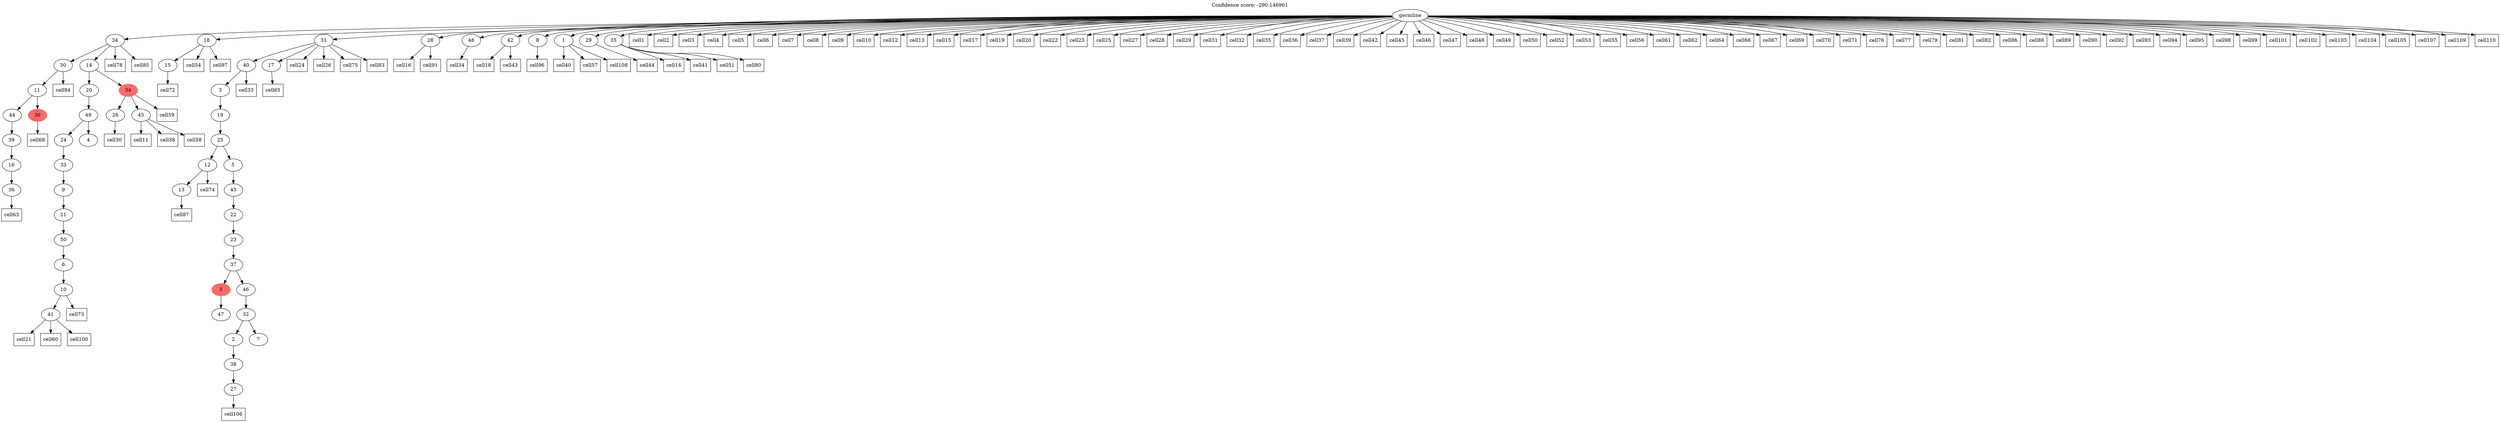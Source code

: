 digraph g {
	"50" -> "51";
	"51" [label="36"];
	"49" -> "50";
	"50" [label="16"];
	"48" -> "49";
	"49" [label="39"];
	"47" -> "48";
	"48" [label="44"];
	"47" -> "52";
	"52" [color=indianred1, style=filled, label="30"];
	"46" -> "47";
	"47" [label="11"];
	"43" -> "44";
	"44" [label="41"];
	"42" -> "43";
	"43" [label="10"];
	"41" -> "42";
	"42" [label="6"];
	"40" -> "41";
	"41" [label="50"];
	"39" -> "40";
	"40" [label="21"];
	"38" -> "39";
	"39" [label="9"];
	"37" -> "38";
	"38" [label="33"];
	"36" -> "37";
	"37" [label="24"];
	"36" -> "45";
	"45" [label="4"];
	"35" -> "36";
	"36" [label="49"];
	"32" -> "33";
	"33" [label="26"];
	"32" -> "34";
	"34" [label="45"];
	"31" -> "32";
	"32" [color=indianred1, style=filled, label="34"];
	"31" -> "35";
	"35" [label="20"];
	"30" -> "31";
	"31" [label="14"];
	"30" -> "46";
	"46" [label="30"];
	"22" -> "23";
	"23" [label="15"];
	"19" -> "20";
	"20" [label="13"];
	"17" -> "18";
	"18" [label="47"];
	"14" -> "15";
	"15" [label="27"];
	"13" -> "14";
	"14" [label="38"];
	"12" -> "13";
	"13" [label="2"];
	"12" -> "16";
	"16" [label="7"];
	"11" -> "12";
	"12" [label="32"];
	"10" -> "11";
	"11" [label="46"];
	"10" -> "17";
	"17" [color=indianred1, style=filled, label="3"];
	"9" -> "10";
	"10" [label="37"];
	"8" -> "9";
	"9" [label="23"];
	"7" -> "8";
	"8" [label="22"];
	"6" -> "7";
	"7" [label="43"];
	"5" -> "6";
	"6" [label="5"];
	"5" -> "19";
	"19" [label="12"];
	"4" -> "5";
	"5" [label="25"];
	"3" -> "4";
	"4" [label="19"];
	"2" -> "3";
	"3" [label="3"];
	"1" -> "2";
	"2" [label="40"];
	"1" -> "21";
	"21" [label="17"];
	"0" -> "1";
	"1" [label="31"];
	"0" -> "22";
	"22" [label="18"];
	"0" -> "24";
	"24" [label="28"];
	"0" -> "25";
	"25" [label="48"];
	"0" -> "26";
	"26" [label="42"];
	"0" -> "27";
	"27" [label="8"];
	"0" -> "28";
	"28" [label="1"];
	"0" -> "29";
	"29" [label="29"];
	"0" -> "30";
	"30" [label="34"];
	"0" -> "53";
	"53" [label="35"];
	"0" [label="germline"];
	"0" -> "cell1";
	"cell1" [shape=box];
	"0" -> "cell2";
	"cell2" [shape=box];
	"0" -> "cell3";
	"cell3" [shape=box];
	"0" -> "cell4";
	"cell4" [shape=box];
	"0" -> "cell5";
	"cell5" [shape=box];
	"0" -> "cell6";
	"cell6" [shape=box];
	"0" -> "cell7";
	"cell7" [shape=box];
	"0" -> "cell8";
	"cell8" [shape=box];
	"0" -> "cell9";
	"cell9" [shape=box];
	"0" -> "cell10";
	"cell10" [shape=box];
	"34" -> "cell11";
	"cell11" [shape=box];
	"0" -> "cell12";
	"cell12" [shape=box];
	"0" -> "cell13";
	"cell13" [shape=box];
	"53" -> "cell14";
	"cell14" [shape=box];
	"0" -> "cell15";
	"cell15" [shape=box];
	"24" -> "cell16";
	"cell16" [shape=box];
	"0" -> "cell17";
	"cell17" [shape=box];
	"26" -> "cell18";
	"cell18" [shape=box];
	"0" -> "cell19";
	"cell19" [shape=box];
	"0" -> "cell20";
	"cell20" [shape=box];
	"44" -> "cell21";
	"cell21" [shape=box];
	"0" -> "cell22";
	"cell22" [shape=box];
	"0" -> "cell23";
	"cell23" [shape=box];
	"1" -> "cell24";
	"cell24" [shape=box];
	"0" -> "cell25";
	"cell25" [shape=box];
	"1" -> "cell26";
	"cell26" [shape=box];
	"0" -> "cell27";
	"cell27" [shape=box];
	"0" -> "cell28";
	"cell28" [shape=box];
	"0" -> "cell29";
	"cell29" [shape=box];
	"33" -> "cell30";
	"cell30" [shape=box];
	"0" -> "cell31";
	"cell31" [shape=box];
	"0" -> "cell32";
	"cell32" [shape=box];
	"2" -> "cell33";
	"cell33" [shape=box];
	"25" -> "cell34";
	"cell34" [shape=box];
	"0" -> "cell35";
	"cell35" [shape=box];
	"0" -> "cell36";
	"cell36" [shape=box];
	"0" -> "cell37";
	"cell37" [shape=box];
	"34" -> "cell38";
	"cell38" [shape=box];
	"0" -> "cell39";
	"cell39" [shape=box];
	"28" -> "cell40";
	"cell40" [shape=box];
	"53" -> "cell41";
	"cell41" [shape=box];
	"0" -> "cell42";
	"cell42" [shape=box];
	"26" -> "cell43";
	"cell43" [shape=box];
	"29" -> "cell44";
	"cell44" [shape=box];
	"0" -> "cell45";
	"cell45" [shape=box];
	"0" -> "cell46";
	"cell46" [shape=box];
	"0" -> "cell47";
	"cell47" [shape=box];
	"0" -> "cell48";
	"cell48" [shape=box];
	"0" -> "cell49";
	"cell49" [shape=box];
	"0" -> "cell50";
	"cell50" [shape=box];
	"53" -> "cell51";
	"cell51" [shape=box];
	"0" -> "cell52";
	"cell52" [shape=box];
	"0" -> "cell53";
	"cell53" [shape=box];
	"22" -> "cell54";
	"cell54" [shape=box];
	"0" -> "cell55";
	"cell55" [shape=box];
	"0" -> "cell56";
	"cell56" [shape=box];
	"28" -> "cell57";
	"cell57" [shape=box];
	"34" -> "cell58";
	"cell58" [shape=box];
	"32" -> "cell59";
	"cell59" [shape=box];
	"44" -> "cell60";
	"cell60" [shape=box];
	"0" -> "cell61";
	"cell61" [shape=box];
	"0" -> "cell62";
	"cell62" [shape=box];
	"51" -> "cell63";
	"cell63" [shape=box];
	"0" -> "cell64";
	"cell64" [shape=box];
	"21" -> "cell65";
	"cell65" [shape=box];
	"0" -> "cell66";
	"cell66" [shape=box];
	"0" -> "cell67";
	"cell67" [shape=box];
	"52" -> "cell68";
	"cell68" [shape=box];
	"0" -> "cell69";
	"cell69" [shape=box];
	"0" -> "cell70";
	"cell70" [shape=box];
	"0" -> "cell71";
	"cell71" [shape=box];
	"23" -> "cell72";
	"cell72" [shape=box];
	"43" -> "cell73";
	"cell73" [shape=box];
	"19" -> "cell74";
	"cell74" [shape=box];
	"1" -> "cell75";
	"cell75" [shape=box];
	"0" -> "cell76";
	"cell76" [shape=box];
	"0" -> "cell77";
	"cell77" [shape=box];
	"30" -> "cell78";
	"cell78" [shape=box];
	"0" -> "cell79";
	"cell79" [shape=box];
	"53" -> "cell80";
	"cell80" [shape=box];
	"0" -> "cell81";
	"cell81" [shape=box];
	"0" -> "cell82";
	"cell82" [shape=box];
	"1" -> "cell83";
	"cell83" [shape=box];
	"46" -> "cell84";
	"cell84" [shape=box];
	"30" -> "cell85";
	"cell85" [shape=box];
	"0" -> "cell86";
	"cell86" [shape=box];
	"20" -> "cell87";
	"cell87" [shape=box];
	"0" -> "cell88";
	"cell88" [shape=box];
	"0" -> "cell89";
	"cell89" [shape=box];
	"0" -> "cell90";
	"cell90" [shape=box];
	"24" -> "cell91";
	"cell91" [shape=box];
	"0" -> "cell92";
	"cell92" [shape=box];
	"0" -> "cell93";
	"cell93" [shape=box];
	"0" -> "cell94";
	"cell94" [shape=box];
	"0" -> "cell95";
	"cell95" [shape=box];
	"27" -> "cell96";
	"cell96" [shape=box];
	"22" -> "cell97";
	"cell97" [shape=box];
	"0" -> "cell98";
	"cell98" [shape=box];
	"0" -> "cell99";
	"cell99" [shape=box];
	"44" -> "cell100";
	"cell100" [shape=box];
	"0" -> "cell101";
	"cell101" [shape=box];
	"0" -> "cell102";
	"cell102" [shape=box];
	"0" -> "cell103";
	"cell103" [shape=box];
	"0" -> "cell104";
	"cell104" [shape=box];
	"0" -> "cell105";
	"cell105" [shape=box];
	"15" -> "cell106";
	"cell106" [shape=box];
	"0" -> "cell107";
	"cell107" [shape=box];
	"28" -> "cell108";
	"cell108" [shape=box];
	"0" -> "cell109";
	"cell109" [shape=box];
	"0" -> "cell110";
	"cell110" [shape=box];
	labelloc="t";
	label="Confidence score: -290.146961";
}
